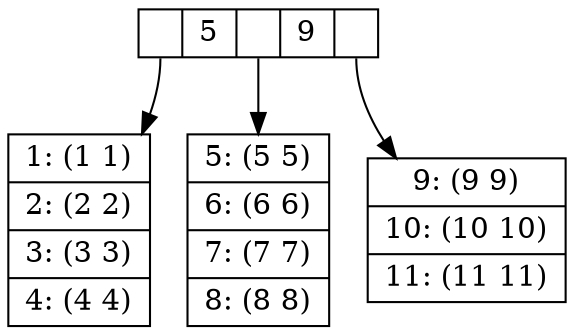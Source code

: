 digraph g {
  node [shape=record, height=0.1];
  node2[label = "<f0>|5|<f1>|9|<f2>"];
  node0[label = "{1: (1 1)|2: (2 2)|3: (3 3)|4: (4 4)}"];
  "node2":f0 -> "node0";
  node1[label = "{5: (5 5)|6: (6 6)|7: (7 7)|8: (8 8)}"];
  "node2":f1 -> "node1";
  node3[label = "{9: (9 9)|10: (10 10)|11: (11 11)}"];
  "node2":f2 -> "node3";
}